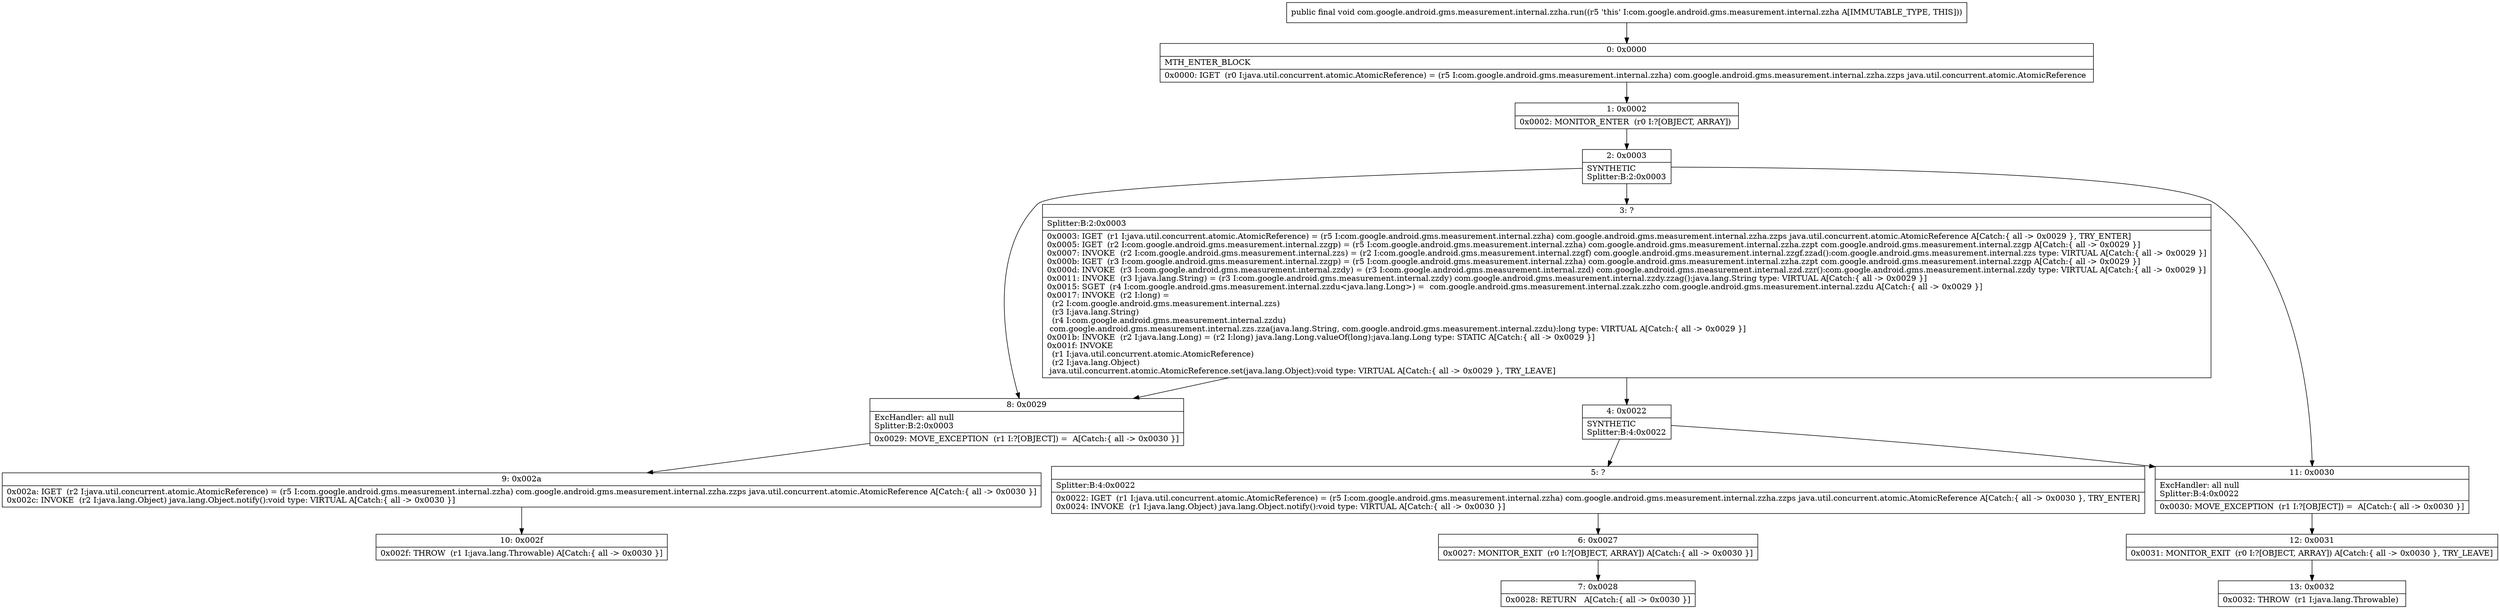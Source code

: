 digraph "CFG forcom.google.android.gms.measurement.internal.zzha.run()V" {
Node_0 [shape=record,label="{0\:\ 0x0000|MTH_ENTER_BLOCK\l|0x0000: IGET  (r0 I:java.util.concurrent.atomic.AtomicReference) = (r5 I:com.google.android.gms.measurement.internal.zzha) com.google.android.gms.measurement.internal.zzha.zzps java.util.concurrent.atomic.AtomicReference \l}"];
Node_1 [shape=record,label="{1\:\ 0x0002|0x0002: MONITOR_ENTER  (r0 I:?[OBJECT, ARRAY]) \l}"];
Node_2 [shape=record,label="{2\:\ 0x0003|SYNTHETIC\lSplitter:B:2:0x0003\l}"];
Node_3 [shape=record,label="{3\:\ ?|Splitter:B:2:0x0003\l|0x0003: IGET  (r1 I:java.util.concurrent.atomic.AtomicReference) = (r5 I:com.google.android.gms.measurement.internal.zzha) com.google.android.gms.measurement.internal.zzha.zzps java.util.concurrent.atomic.AtomicReference A[Catch:\{ all \-\> 0x0029 \}, TRY_ENTER]\l0x0005: IGET  (r2 I:com.google.android.gms.measurement.internal.zzgp) = (r5 I:com.google.android.gms.measurement.internal.zzha) com.google.android.gms.measurement.internal.zzha.zzpt com.google.android.gms.measurement.internal.zzgp A[Catch:\{ all \-\> 0x0029 \}]\l0x0007: INVOKE  (r2 I:com.google.android.gms.measurement.internal.zzs) = (r2 I:com.google.android.gms.measurement.internal.zzgf) com.google.android.gms.measurement.internal.zzgf.zzad():com.google.android.gms.measurement.internal.zzs type: VIRTUAL A[Catch:\{ all \-\> 0x0029 \}]\l0x000b: IGET  (r3 I:com.google.android.gms.measurement.internal.zzgp) = (r5 I:com.google.android.gms.measurement.internal.zzha) com.google.android.gms.measurement.internal.zzha.zzpt com.google.android.gms.measurement.internal.zzgp A[Catch:\{ all \-\> 0x0029 \}]\l0x000d: INVOKE  (r3 I:com.google.android.gms.measurement.internal.zzdy) = (r3 I:com.google.android.gms.measurement.internal.zzd) com.google.android.gms.measurement.internal.zzd.zzr():com.google.android.gms.measurement.internal.zzdy type: VIRTUAL A[Catch:\{ all \-\> 0x0029 \}]\l0x0011: INVOKE  (r3 I:java.lang.String) = (r3 I:com.google.android.gms.measurement.internal.zzdy) com.google.android.gms.measurement.internal.zzdy.zzag():java.lang.String type: VIRTUAL A[Catch:\{ all \-\> 0x0029 \}]\l0x0015: SGET  (r4 I:com.google.android.gms.measurement.internal.zzdu\<java.lang.Long\>) =  com.google.android.gms.measurement.internal.zzak.zzho com.google.android.gms.measurement.internal.zzdu A[Catch:\{ all \-\> 0x0029 \}]\l0x0017: INVOKE  (r2 I:long) = \l  (r2 I:com.google.android.gms.measurement.internal.zzs)\l  (r3 I:java.lang.String)\l  (r4 I:com.google.android.gms.measurement.internal.zzdu)\l com.google.android.gms.measurement.internal.zzs.zza(java.lang.String, com.google.android.gms.measurement.internal.zzdu):long type: VIRTUAL A[Catch:\{ all \-\> 0x0029 \}]\l0x001b: INVOKE  (r2 I:java.lang.Long) = (r2 I:long) java.lang.Long.valueOf(long):java.lang.Long type: STATIC A[Catch:\{ all \-\> 0x0029 \}]\l0x001f: INVOKE  \l  (r1 I:java.util.concurrent.atomic.AtomicReference)\l  (r2 I:java.lang.Object)\l java.util.concurrent.atomic.AtomicReference.set(java.lang.Object):void type: VIRTUAL A[Catch:\{ all \-\> 0x0029 \}, TRY_LEAVE]\l}"];
Node_4 [shape=record,label="{4\:\ 0x0022|SYNTHETIC\lSplitter:B:4:0x0022\l}"];
Node_5 [shape=record,label="{5\:\ ?|Splitter:B:4:0x0022\l|0x0022: IGET  (r1 I:java.util.concurrent.atomic.AtomicReference) = (r5 I:com.google.android.gms.measurement.internal.zzha) com.google.android.gms.measurement.internal.zzha.zzps java.util.concurrent.atomic.AtomicReference A[Catch:\{ all \-\> 0x0030 \}, TRY_ENTER]\l0x0024: INVOKE  (r1 I:java.lang.Object) java.lang.Object.notify():void type: VIRTUAL A[Catch:\{ all \-\> 0x0030 \}]\l}"];
Node_6 [shape=record,label="{6\:\ 0x0027|0x0027: MONITOR_EXIT  (r0 I:?[OBJECT, ARRAY]) A[Catch:\{ all \-\> 0x0030 \}]\l}"];
Node_7 [shape=record,label="{7\:\ 0x0028|0x0028: RETURN   A[Catch:\{ all \-\> 0x0030 \}]\l}"];
Node_8 [shape=record,label="{8\:\ 0x0029|ExcHandler: all null\lSplitter:B:2:0x0003\l|0x0029: MOVE_EXCEPTION  (r1 I:?[OBJECT]) =  A[Catch:\{ all \-\> 0x0030 \}]\l}"];
Node_9 [shape=record,label="{9\:\ 0x002a|0x002a: IGET  (r2 I:java.util.concurrent.atomic.AtomicReference) = (r5 I:com.google.android.gms.measurement.internal.zzha) com.google.android.gms.measurement.internal.zzha.zzps java.util.concurrent.atomic.AtomicReference A[Catch:\{ all \-\> 0x0030 \}]\l0x002c: INVOKE  (r2 I:java.lang.Object) java.lang.Object.notify():void type: VIRTUAL A[Catch:\{ all \-\> 0x0030 \}]\l}"];
Node_10 [shape=record,label="{10\:\ 0x002f|0x002f: THROW  (r1 I:java.lang.Throwable) A[Catch:\{ all \-\> 0x0030 \}]\l}"];
Node_11 [shape=record,label="{11\:\ 0x0030|ExcHandler: all null\lSplitter:B:4:0x0022\l|0x0030: MOVE_EXCEPTION  (r1 I:?[OBJECT]) =  A[Catch:\{ all \-\> 0x0030 \}]\l}"];
Node_12 [shape=record,label="{12\:\ 0x0031|0x0031: MONITOR_EXIT  (r0 I:?[OBJECT, ARRAY]) A[Catch:\{ all \-\> 0x0030 \}, TRY_LEAVE]\l}"];
Node_13 [shape=record,label="{13\:\ 0x0032|0x0032: THROW  (r1 I:java.lang.Throwable) \l}"];
MethodNode[shape=record,label="{public final void com.google.android.gms.measurement.internal.zzha.run((r5 'this' I:com.google.android.gms.measurement.internal.zzha A[IMMUTABLE_TYPE, THIS])) }"];
MethodNode -> Node_0;
Node_0 -> Node_1;
Node_1 -> Node_2;
Node_2 -> Node_3;
Node_2 -> Node_8;
Node_2 -> Node_11;
Node_3 -> Node_4;
Node_3 -> Node_8;
Node_4 -> Node_5;
Node_4 -> Node_11;
Node_5 -> Node_6;
Node_6 -> Node_7;
Node_8 -> Node_9;
Node_9 -> Node_10;
Node_11 -> Node_12;
Node_12 -> Node_13;
}

